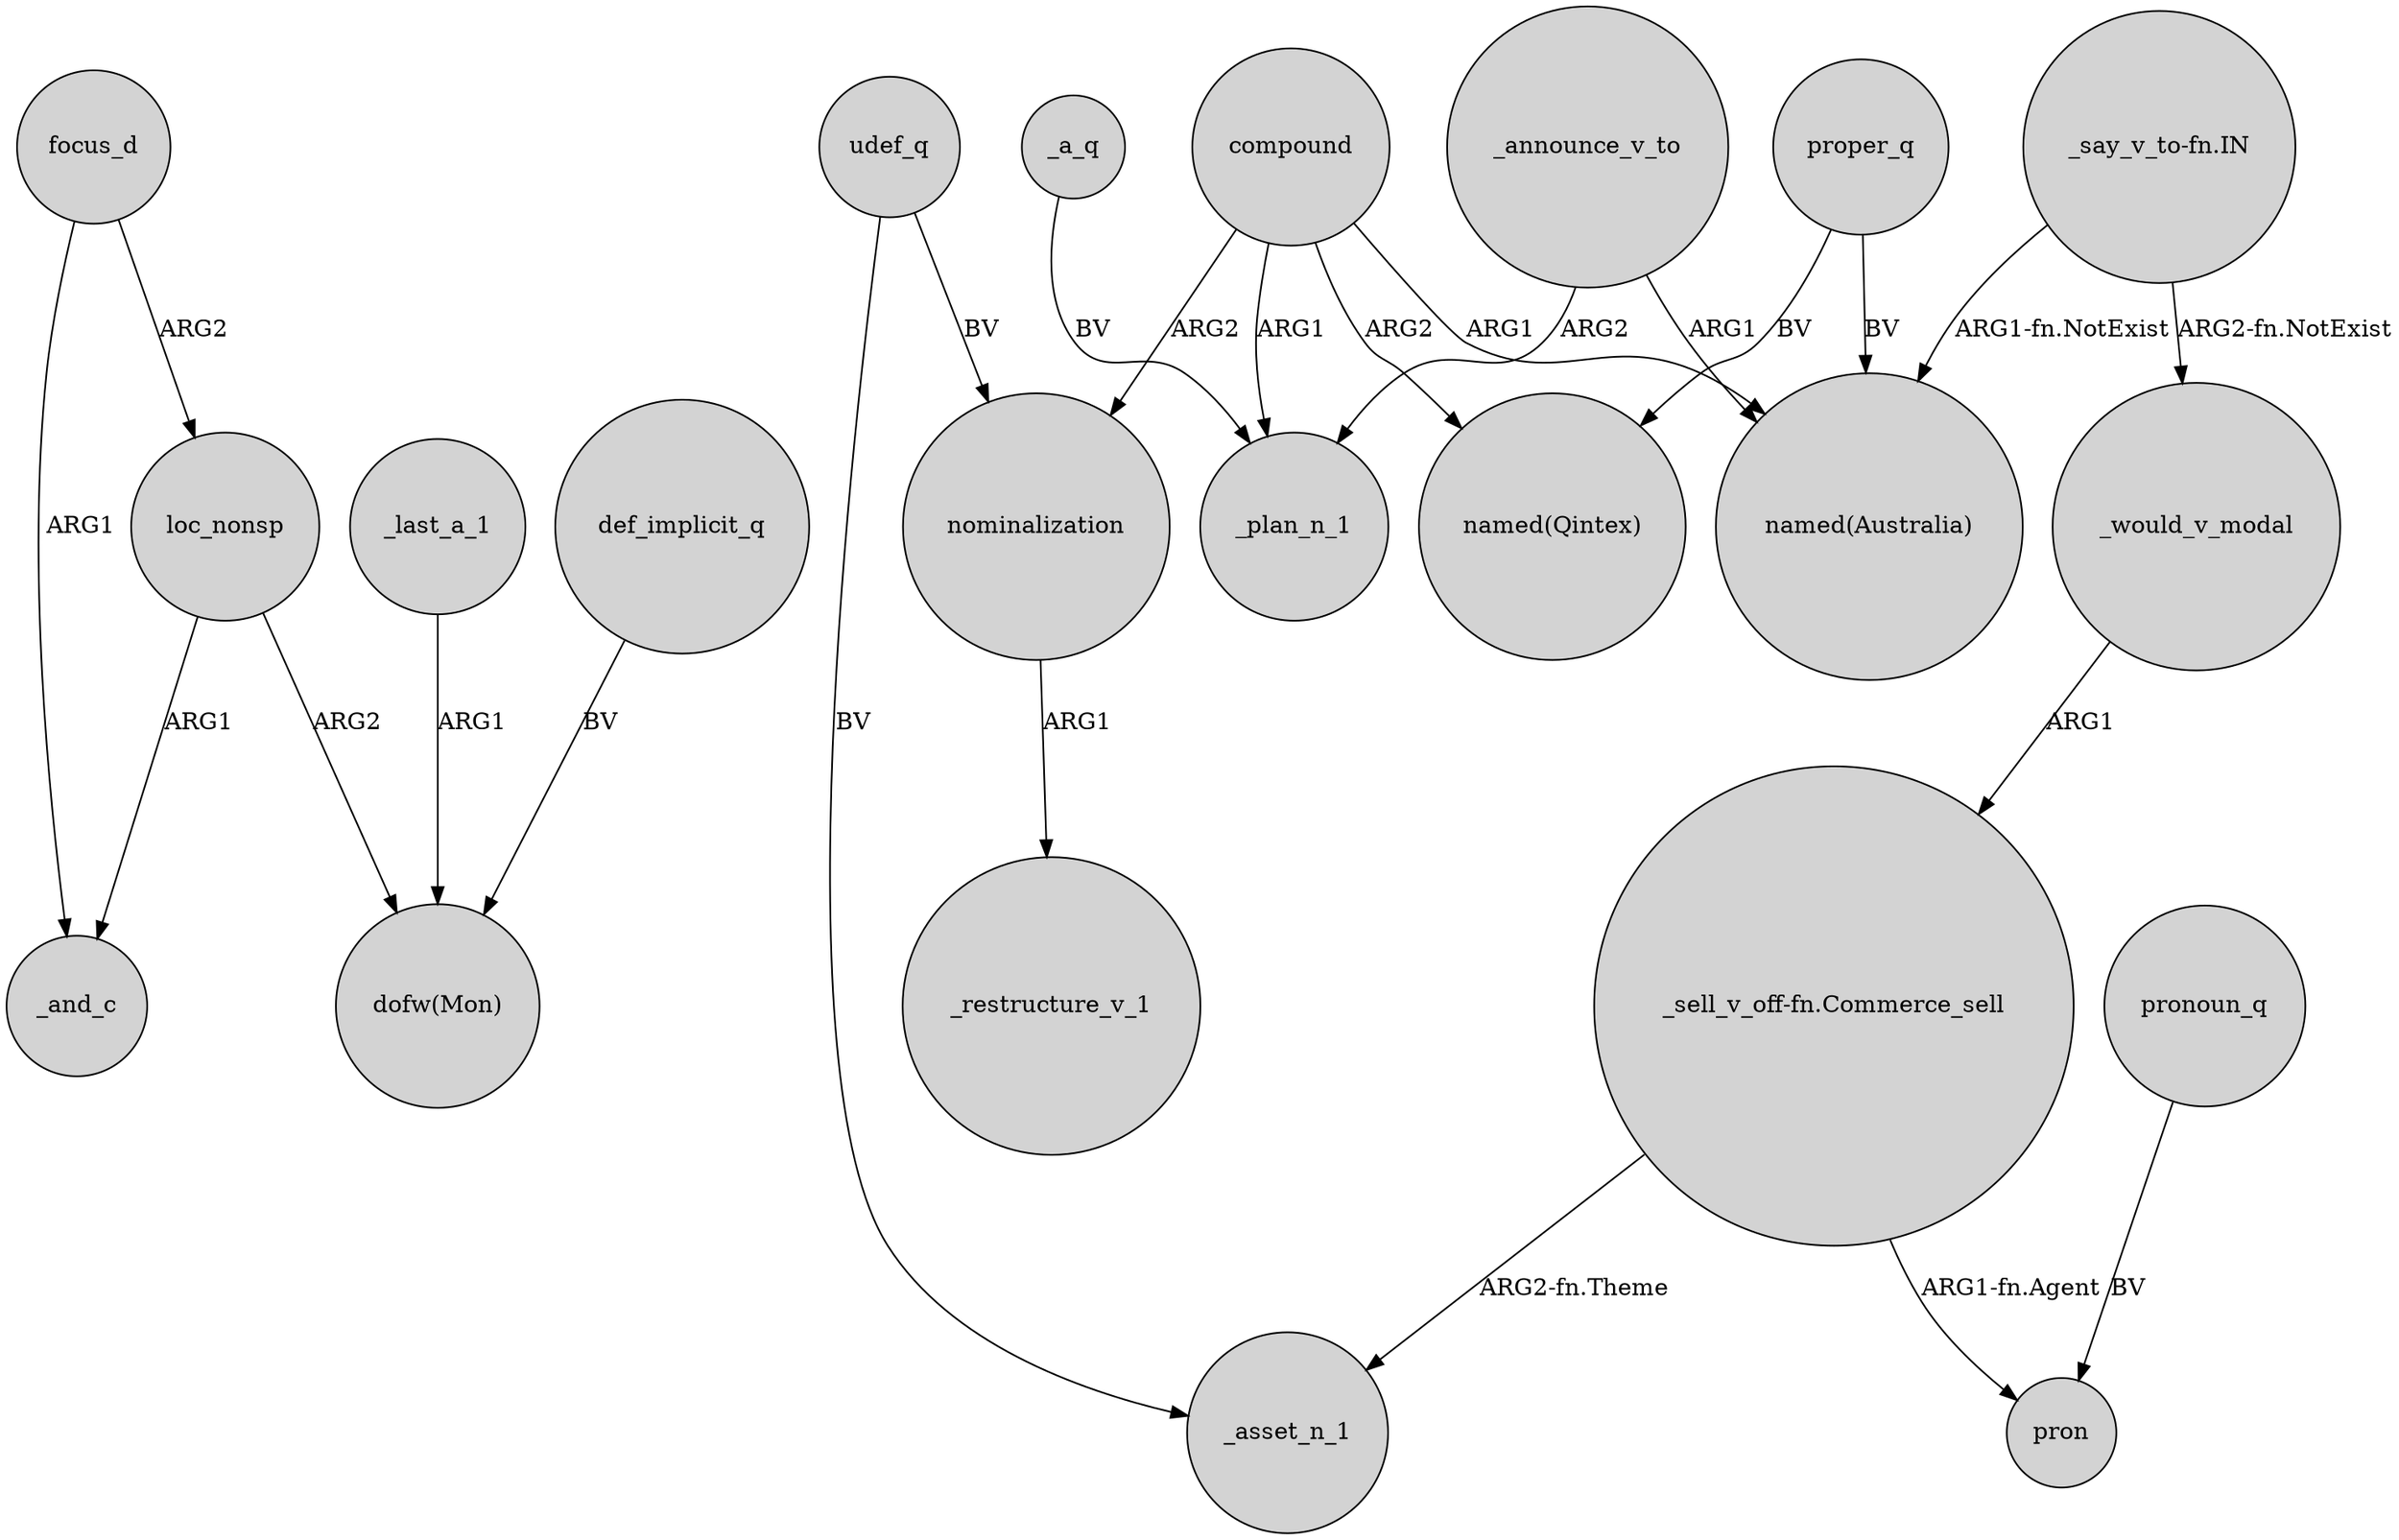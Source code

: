 digraph {
	node [shape=circle style=filled]
	loc_nonsp -> _and_c [label=ARG1]
	"_say_v_to-fn.IN" -> "named(Australia)" [label="ARG1-fn.NotExist"]
	focus_d -> loc_nonsp [label=ARG2]
	_announce_v_to -> _plan_n_1 [label=ARG2]
	"_sell_v_off-fn.Commerce_sell" -> pron [label="ARG1-fn.Agent"]
	proper_q -> "named(Qintex)" [label=BV]
	_announce_v_to -> "named(Australia)" [label=ARG1]
	"_sell_v_off-fn.Commerce_sell" -> _asset_n_1 [label="ARG2-fn.Theme"]
	compound -> _plan_n_1 [label=ARG1]
	compound -> "named(Qintex)" [label=ARG2]
	compound -> nominalization [label=ARG2]
	udef_q -> _asset_n_1 [label=BV]
	"_say_v_to-fn.IN" -> _would_v_modal [label="ARG2-fn.NotExist"]
	_would_v_modal -> "_sell_v_off-fn.Commerce_sell" [label=ARG1]
	nominalization -> _restructure_v_1 [label=ARG1]
	pronoun_q -> pron [label=BV]
	def_implicit_q -> "dofw(Mon)" [label=BV]
	focus_d -> _and_c [label=ARG1]
	udef_q -> nominalization [label=BV]
	_last_a_1 -> "dofw(Mon)" [label=ARG1]
	loc_nonsp -> "dofw(Mon)" [label=ARG2]
	compound -> "named(Australia)" [label=ARG1]
	_a_q -> _plan_n_1 [label=BV]
	proper_q -> "named(Australia)" [label=BV]
}
